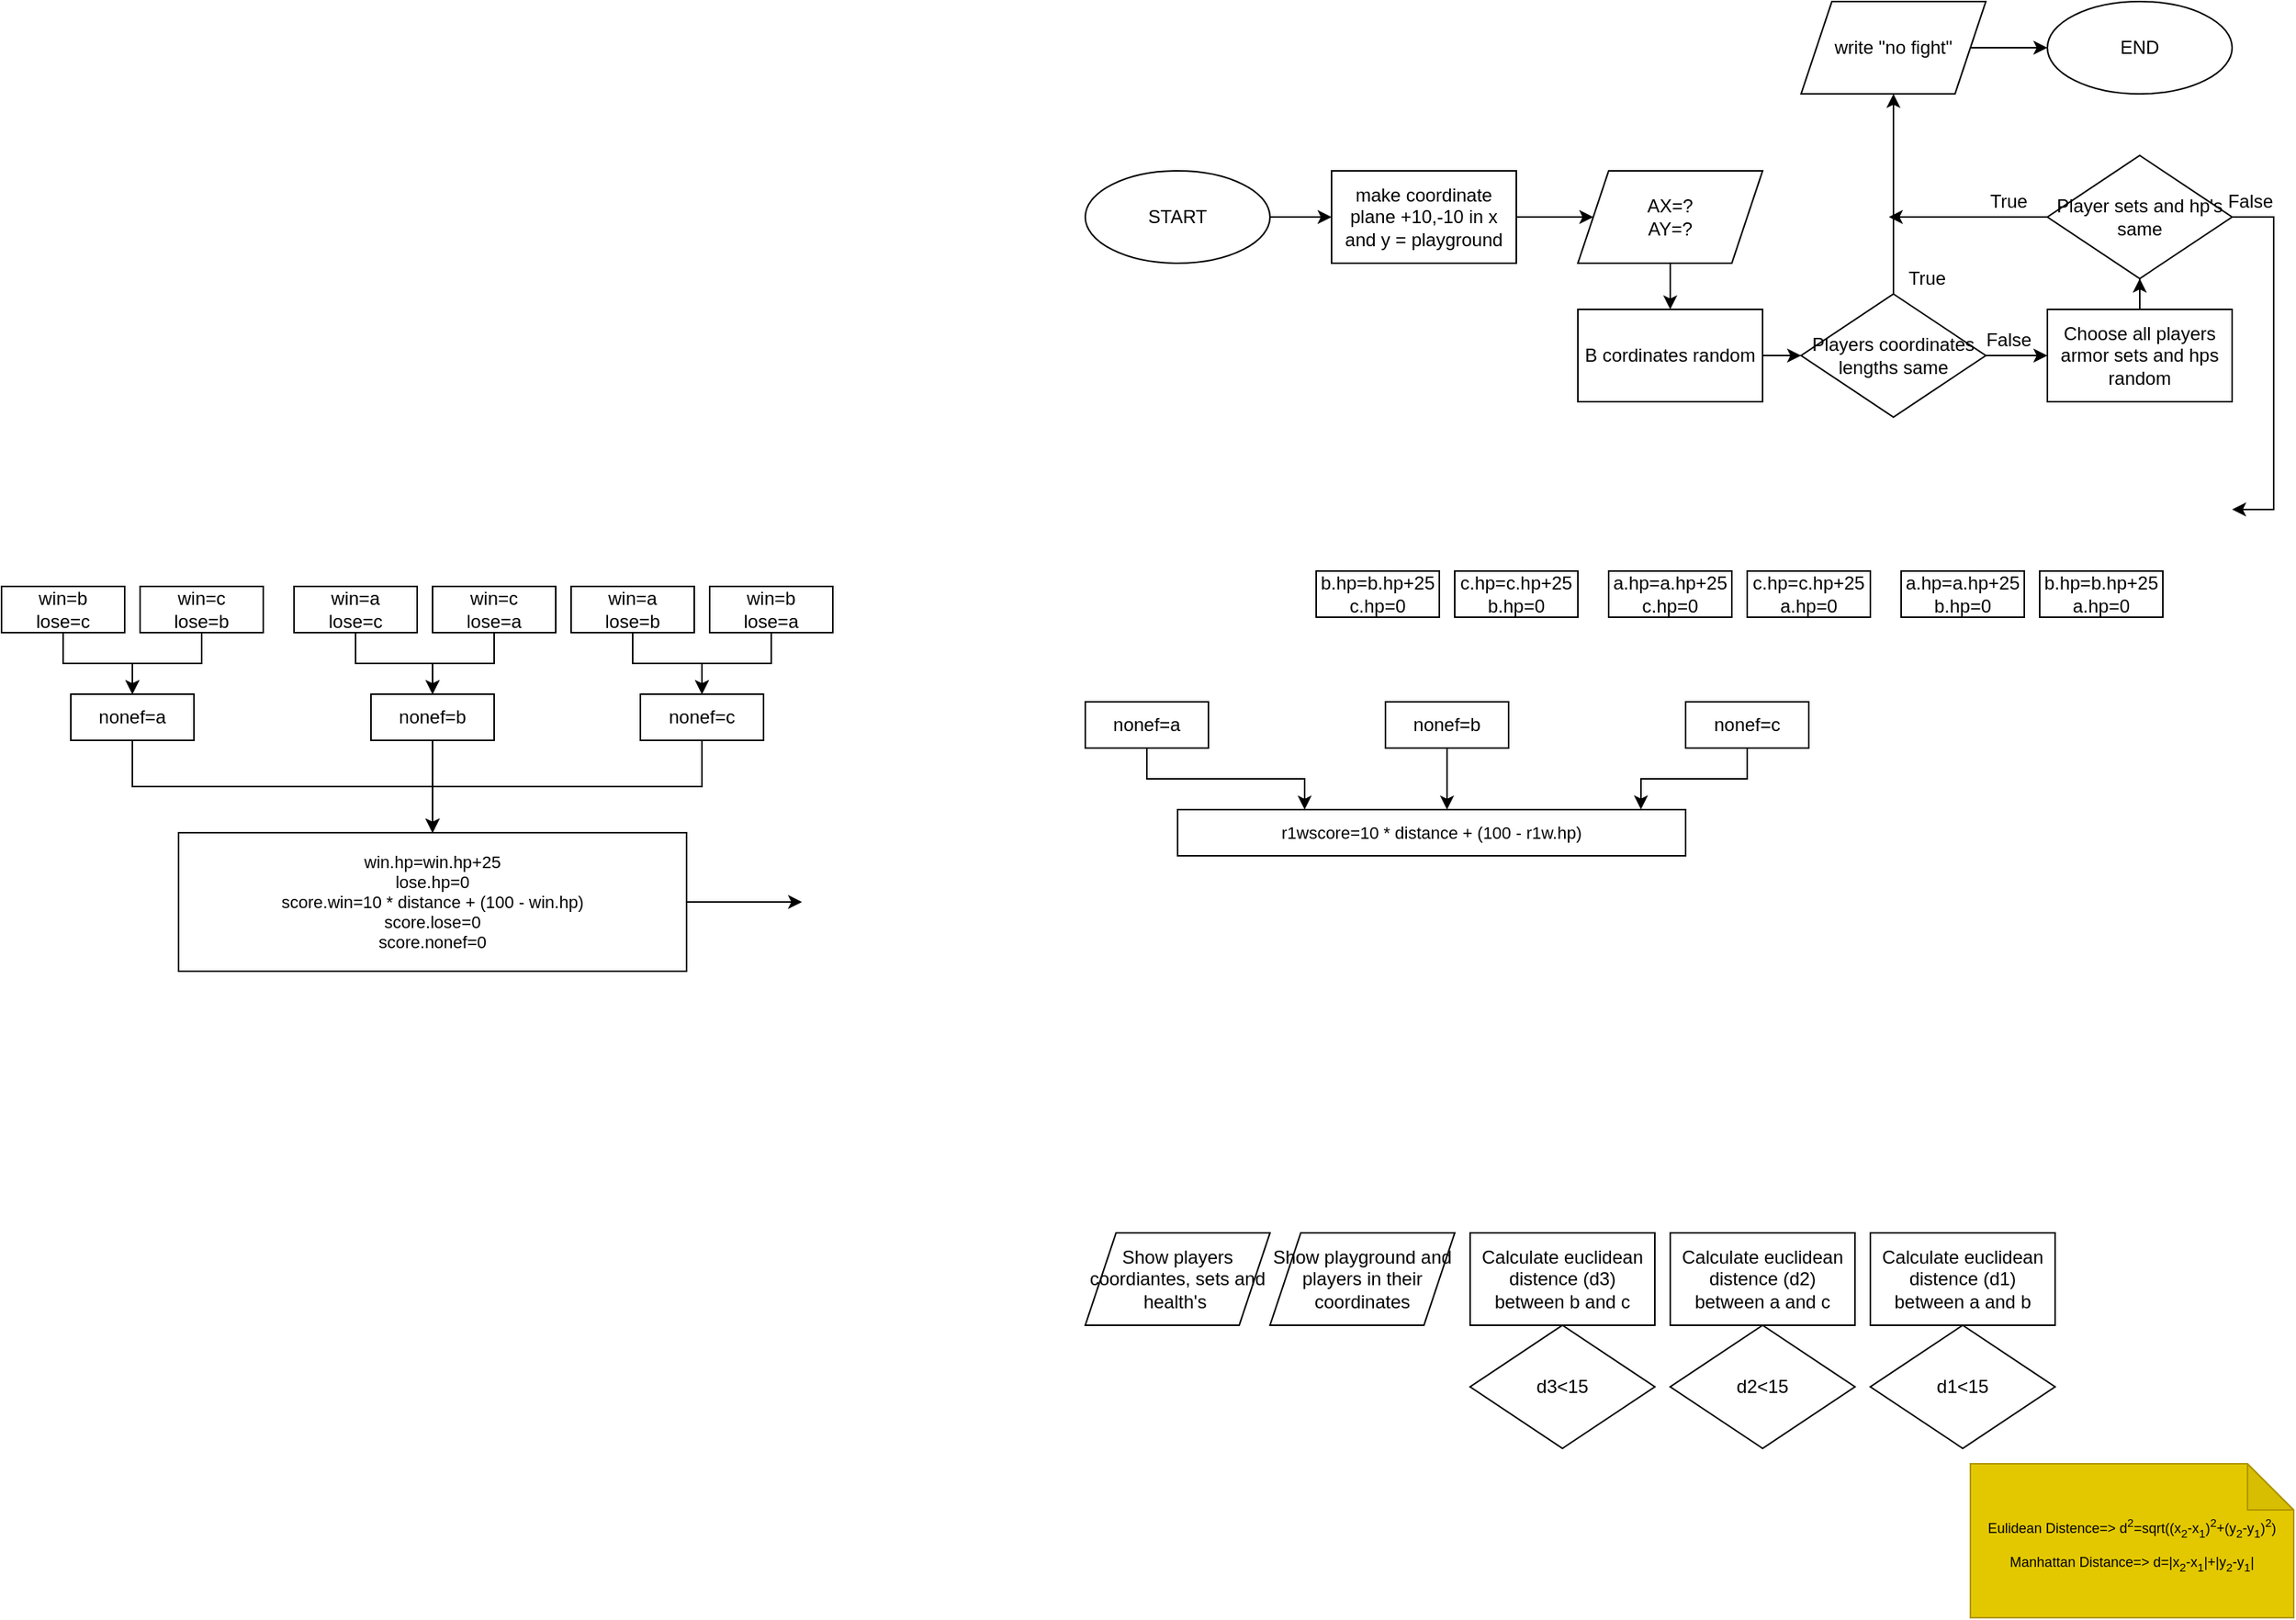 <mxfile version="20.4.1" type="github" pages="2">
  <diagram id="JsKUUjaRORLIi8CMQqDV" name="Sayfa -1">
    <mxGraphModel dx="2701" dy="796" grid="1" gridSize="10" guides="1" tooltips="1" connect="1" arrows="1" fold="1" page="1" pageScale="1" pageWidth="827" pageHeight="1169" math="0" shadow="0">
      <root>
        <mxCell id="0" />
        <mxCell id="1" parent="0" />
        <mxCell id="h2pNr093UafQ2sDPmgOn-1" style="edgeStyle=orthogonalEdgeStyle;rounded=0;orthogonalLoop=1;jettySize=auto;html=1;entryX=0;entryY=0.5;entryDx=0;entryDy=0;" parent="1" source="h2pNr093UafQ2sDPmgOn-2" target="h2pNr093UafQ2sDPmgOn-4" edge="1">
          <mxGeometry relative="1" as="geometry" />
        </mxCell>
        <mxCell id="h2pNr093UafQ2sDPmgOn-2" value="START" style="ellipse;whiteSpace=wrap;html=1;rounded=0;" parent="1" vertex="1">
          <mxGeometry x="21" y="150" width="120" height="60" as="geometry" />
        </mxCell>
        <mxCell id="h2pNr093UafQ2sDPmgOn-3" style="edgeStyle=orthogonalEdgeStyle;rounded=0;orthogonalLoop=1;jettySize=auto;html=1;entryX=0;entryY=0.5;entryDx=0;entryDy=0;" parent="1" source="h2pNr093UafQ2sDPmgOn-4" target="h2pNr093UafQ2sDPmgOn-6" edge="1">
          <mxGeometry relative="1" as="geometry" />
        </mxCell>
        <mxCell id="h2pNr093UafQ2sDPmgOn-4" value="make coordinate plane +10,-10 in x and y = playground" style="rounded=0;whiteSpace=wrap;html=1;" parent="1" vertex="1">
          <mxGeometry x="181" y="150" width="120" height="60" as="geometry" />
        </mxCell>
        <mxCell id="h2pNr093UafQ2sDPmgOn-5" style="edgeStyle=orthogonalEdgeStyle;rounded=0;orthogonalLoop=1;jettySize=auto;html=1;entryX=0.5;entryY=0;entryDx=0;entryDy=0;" parent="1" source="h2pNr093UafQ2sDPmgOn-6" target="h2pNr093UafQ2sDPmgOn-8" edge="1">
          <mxGeometry relative="1" as="geometry" />
        </mxCell>
        <mxCell id="h2pNr093UafQ2sDPmgOn-6" value="AX=?&lt;br&gt;AY=?" style="shape=parallelogram;perimeter=parallelogramPerimeter;whiteSpace=wrap;html=1;fixedSize=1;rounded=0;" parent="1" vertex="1">
          <mxGeometry x="341" y="150" width="120" height="60" as="geometry" />
        </mxCell>
        <mxCell id="h2pNr093UafQ2sDPmgOn-7" style="edgeStyle=orthogonalEdgeStyle;rounded=0;orthogonalLoop=1;jettySize=auto;html=1;entryX=0;entryY=0.5;entryDx=0;entryDy=0;" parent="1" source="h2pNr093UafQ2sDPmgOn-8" target="h2pNr093UafQ2sDPmgOn-17" edge="1">
          <mxGeometry relative="1" as="geometry" />
        </mxCell>
        <mxCell id="h2pNr093UafQ2sDPmgOn-8" value="B cordinates random&lt;br&gt;" style="rounded=0;whiteSpace=wrap;html=1;" parent="1" vertex="1">
          <mxGeometry x="341" y="240" width="120" height="60" as="geometry" />
        </mxCell>
        <mxCell id="h2pNr093UafQ2sDPmgOn-9" style="edgeStyle=orthogonalEdgeStyle;rounded=0;orthogonalLoop=1;jettySize=auto;html=1;strokeColor=default;fontSize=12;endArrow=classic;endFill=1;startSize=6;endSize=6;" parent="1" source="h2pNr093UafQ2sDPmgOn-10" target="h2pNr093UafQ2sDPmgOn-13" edge="1">
          <mxGeometry relative="1" as="geometry">
            <Array as="points" />
          </mxGeometry>
        </mxCell>
        <mxCell id="h2pNr093UafQ2sDPmgOn-10" value="Choose all players armor sets and hps random" style="rounded=0;whiteSpace=wrap;html=1;" parent="1" vertex="1">
          <mxGeometry x="646" y="240" width="120" height="60" as="geometry" />
        </mxCell>
        <mxCell id="h2pNr093UafQ2sDPmgOn-11" style="edgeStyle=orthogonalEdgeStyle;rounded=0;orthogonalLoop=1;jettySize=auto;html=1;strokeColor=default;fontSize=9;endArrow=classic;endFill=1;startSize=6;endSize=6;" parent="1" source="h2pNr093UafQ2sDPmgOn-13" edge="1">
          <mxGeometry relative="1" as="geometry">
            <mxPoint x="543" y="180" as="targetPoint" />
          </mxGeometry>
        </mxCell>
        <mxCell id="h2pNr093UafQ2sDPmgOn-12" style="edgeStyle=orthogonalEdgeStyle;rounded=0;orthogonalLoop=1;jettySize=auto;html=1;entryX=1;entryY=0.5;entryDx=0;entryDy=0;" parent="1" source="h2pNr093UafQ2sDPmgOn-13" edge="1">
          <mxGeometry relative="1" as="geometry">
            <mxPoint x="766.0" y="370" as="targetPoint" />
            <Array as="points">
              <mxPoint x="793" y="180" />
              <mxPoint x="793" y="370" />
            </Array>
          </mxGeometry>
        </mxCell>
        <mxCell id="h2pNr093UafQ2sDPmgOn-13" value="Player sets and hp&#39;s same" style="rhombus;whiteSpace=wrap;html=1;rounded=0;" parent="1" vertex="1">
          <mxGeometry x="646" y="140" width="120" height="80" as="geometry" />
        </mxCell>
        <mxCell id="h2pNr093UafQ2sDPmgOn-14" value="True" style="text;html=1;strokeColor=none;fillColor=none;align=center;verticalAlign=middle;whiteSpace=wrap;rounded=0;" parent="1" vertex="1">
          <mxGeometry x="543" y="210" width="50" height="20" as="geometry" />
        </mxCell>
        <mxCell id="h2pNr093UafQ2sDPmgOn-15" style="edgeStyle=orthogonalEdgeStyle;orthogonalLoop=1;jettySize=auto;html=1;entryX=0.5;entryY=1;entryDx=0;entryDy=0;fontSize=12;endArrow=classic;endFill=1;rounded=0;" parent="1" source="h2pNr093UafQ2sDPmgOn-17" target="h2pNr093UafQ2sDPmgOn-23" edge="1">
          <mxGeometry relative="1" as="geometry">
            <mxPoint x="546" y="210" as="targetPoint" />
          </mxGeometry>
        </mxCell>
        <mxCell id="h2pNr093UafQ2sDPmgOn-16" style="edgeStyle=orthogonalEdgeStyle;rounded=0;orthogonalLoop=1;jettySize=auto;html=1;entryX=0;entryY=0.5;entryDx=0;entryDy=0;strokeColor=default;fontSize=12;endArrow=classic;endFill=1;startSize=6;endSize=6;" parent="1" source="h2pNr093UafQ2sDPmgOn-17" target="h2pNr093UafQ2sDPmgOn-10" edge="1">
          <mxGeometry relative="1" as="geometry" />
        </mxCell>
        <mxCell id="h2pNr093UafQ2sDPmgOn-17" value="Players coordinates lengths same" style="rhombus;whiteSpace=wrap;html=1;rounded=0;" parent="1" vertex="1">
          <mxGeometry x="486" y="230" width="120" height="80" as="geometry" />
        </mxCell>
        <mxCell id="h2pNr093UafQ2sDPmgOn-18" value="END" style="ellipse;whiteSpace=wrap;html=1;rounded=0;" parent="1" vertex="1">
          <mxGeometry x="646" y="40" width="120" height="60" as="geometry" />
        </mxCell>
        <mxCell id="h2pNr093UafQ2sDPmgOn-19" value="True" style="text;html=1;strokeColor=none;fillColor=none;align=center;verticalAlign=middle;whiteSpace=wrap;rounded=0;" parent="1" vertex="1">
          <mxGeometry x="596" y="160" width="50" height="20" as="geometry" />
        </mxCell>
        <mxCell id="h2pNr093UafQ2sDPmgOn-20" value="Show playground and players in their coordinates" style="shape=parallelogram;perimeter=parallelogramPerimeter;whiteSpace=wrap;html=1;fixedSize=1;rounded=0;" parent="1" vertex="1">
          <mxGeometry x="141" y="840" width="120" height="60" as="geometry" />
        </mxCell>
        <mxCell id="h2pNr093UafQ2sDPmgOn-21" value="Show players coordiantes, sets and health&#39;s&amp;nbsp;" style="shape=parallelogram;perimeter=parallelogramPerimeter;whiteSpace=wrap;html=1;fixedSize=1;rounded=0;" parent="1" vertex="1">
          <mxGeometry x="21" y="840" width="120" height="60" as="geometry" />
        </mxCell>
        <mxCell id="h2pNr093UafQ2sDPmgOn-22" style="edgeStyle=orthogonalEdgeStyle;rounded=0;orthogonalLoop=1;jettySize=auto;html=1;fontSize=12;endArrow=classic;startSize=6;endSize=6;strokeColor=default;endFill=1;" parent="1" source="h2pNr093UafQ2sDPmgOn-23" target="h2pNr093UafQ2sDPmgOn-18" edge="1">
          <mxGeometry relative="1" as="geometry">
            <Array as="points">
              <mxPoint x="553" y="70" />
            </Array>
          </mxGeometry>
        </mxCell>
        <mxCell id="h2pNr093UafQ2sDPmgOn-23" value="write &quot;no fight&quot;" style="shape=parallelogram;perimeter=parallelogramPerimeter;whiteSpace=wrap;html=1;fixedSize=1;rounded=0;" parent="1" vertex="1">
          <mxGeometry x="486" y="40" width="120" height="60" as="geometry" />
        </mxCell>
        <mxCell id="h2pNr093UafQ2sDPmgOn-24" value="False" style="text;html=1;strokeColor=none;fillColor=none;align=center;verticalAlign=middle;whiteSpace=wrap;rounded=0;" parent="1" vertex="1">
          <mxGeometry x="596" y="250" width="50" height="20" as="geometry" />
        </mxCell>
        <mxCell id="h2pNr093UafQ2sDPmgOn-25" value="False" style="text;html=1;strokeColor=none;fillColor=none;align=center;verticalAlign=middle;whiteSpace=wrap;rounded=0;" parent="1" vertex="1">
          <mxGeometry x="753" y="160" width="50" height="20" as="geometry" />
        </mxCell>
        <mxCell id="h2pNr093UafQ2sDPmgOn-26" value="&lt;font style=&quot;font-size: 9px;&quot;&gt;Eulidean Distence=&amp;gt; d&lt;sup&gt;2&lt;/sup&gt;=sqrt((x&lt;sub&gt;2&lt;/sub&gt;-x&lt;sub&gt;1&lt;/sub&gt;)&lt;sup&gt;2&lt;/sup&gt;+(y&lt;sub&gt;2&lt;/sub&gt;-y&lt;sub&gt;1&lt;/sub&gt;)&lt;sup&gt;2&lt;/sup&gt;&lt;/font&gt;&lt;span style=&quot;font-size: 9px;&quot;&gt;)&lt;br&gt;Manhattan Distance=&amp;gt; d=|x&lt;sub&gt;2&lt;/sub&gt;-x&lt;sub&gt;1&lt;/sub&gt;|+|y&lt;sub&gt;2&lt;/sub&gt;-y&lt;sub&gt;1&lt;/sub&gt;|&lt;br&gt;&lt;/span&gt;" style="shape=note;whiteSpace=wrap;html=1;backgroundOutline=1;darkOpacity=0.05;fontSize=18;align=center;fillColor=#e3c800;strokeColor=#B09500;fontColor=#000000;" parent="1" vertex="1">
          <mxGeometry x="596" y="990" width="210" height="100" as="geometry" />
        </mxCell>
        <mxCell id="h2pNr093UafQ2sDPmgOn-27" value="Calculate euclidean distence (d1) between a and b" style="rounded=0;whiteSpace=wrap;html=1;" parent="1" vertex="1">
          <mxGeometry x="531" y="840" width="120" height="60" as="geometry" />
        </mxCell>
        <mxCell id="h2pNr093UafQ2sDPmgOn-28" value="Calculate euclidean distence (d2)&lt;br&gt;between a and c" style="rounded=0;whiteSpace=wrap;html=1;" parent="1" vertex="1">
          <mxGeometry x="401" y="840" width="120" height="60" as="geometry" />
        </mxCell>
        <mxCell id="h2pNr093UafQ2sDPmgOn-29" value="Calculate euclidean distence (d3) between b and c" style="rounded=0;whiteSpace=wrap;html=1;" parent="1" vertex="1">
          <mxGeometry x="271" y="840" width="120" height="60" as="geometry" />
        </mxCell>
        <mxCell id="h2pNr093UafQ2sDPmgOn-30" value="d1&amp;lt;15" style="rhombus;whiteSpace=wrap;html=1;rounded=0;" parent="1" vertex="1">
          <mxGeometry x="531" y="900" width="120" height="80" as="geometry" />
        </mxCell>
        <mxCell id="h2pNr093UafQ2sDPmgOn-31" value="d2&amp;lt;15" style="rhombus;whiteSpace=wrap;html=1;rounded=0;" parent="1" vertex="1">
          <mxGeometry x="401" y="900" width="120" height="80" as="geometry" />
        </mxCell>
        <mxCell id="h2pNr093UafQ2sDPmgOn-32" value="d3&amp;lt;15" style="rhombus;whiteSpace=wrap;html=1;rounded=0;" parent="1" vertex="1">
          <mxGeometry x="271" y="900" width="120" height="80" as="geometry" />
        </mxCell>
        <mxCell id="wLd8QccO1L1BAtNI6_O--1" value="r1wscore=10 * distance + (100 - r1w.hp)" style="rounded=0;whiteSpace=wrap;html=1;fontSize=11;" parent="1" vertex="1">
          <mxGeometry x="81" y="565" width="330" height="30" as="geometry" />
        </mxCell>
        <mxCell id="wLd8QccO1L1BAtNI6_O--2" value="&lt;span style=&quot;font-size: 12px;&quot;&gt;b.hp=b.hp+25&lt;br&gt;c.hp=0&lt;br&gt;&lt;/span&gt;" style="rounded=0;whiteSpace=wrap;html=1;fontSize=11;" parent="1" vertex="1">
          <mxGeometry x="171" y="410" width="80" height="30" as="geometry" />
        </mxCell>
        <mxCell id="wLd8QccO1L1BAtNI6_O--3" value="&lt;span style=&quot;font-size: 12px;&quot;&gt;c.hp=c.hp+25&lt;/span&gt;&lt;br style=&quot;font-size: 12px;&quot;&gt;&lt;span style=&quot;font-size: 12px;&quot;&gt;b.hp=0&lt;/span&gt;&lt;span style=&quot;font-size: 12px;&quot;&gt;&lt;br&gt;&lt;/span&gt;" style="rounded=0;whiteSpace=wrap;html=1;fontSize=11;" parent="1" vertex="1">
          <mxGeometry x="261" y="410" width="80" height="30" as="geometry" />
        </mxCell>
        <mxCell id="wLd8QccO1L1BAtNI6_O--4" value="&lt;span style=&quot;font-size: 12px;&quot;&gt;a.hp=a.hp+25&lt;/span&gt;&lt;br style=&quot;font-size: 12px;&quot;&gt;&lt;span style=&quot;font-size: 12px;&quot;&gt;c.hp=0&lt;/span&gt;&lt;span style=&quot;font-size: 12px;&quot;&gt;&lt;br&gt;&lt;/span&gt;" style="rounded=0;whiteSpace=wrap;html=1;fontSize=11;" parent="1" vertex="1">
          <mxGeometry x="361" y="410" width="80" height="30" as="geometry" />
        </mxCell>
        <mxCell id="wLd8QccO1L1BAtNI6_O--5" value="&lt;span style=&quot;font-size: 12px;&quot;&gt;c.hp=c.hp+25&lt;/span&gt;&lt;br style=&quot;font-size: 12px;&quot;&gt;&lt;span style=&quot;font-size: 12px;&quot;&gt;a.hp=0&lt;/span&gt;&lt;span style=&quot;font-size: 12px;&quot;&gt;&lt;br&gt;&lt;/span&gt;" style="rounded=0;whiteSpace=wrap;html=1;fontSize=11;" parent="1" vertex="1">
          <mxGeometry x="451" y="410" width="80" height="30" as="geometry" />
        </mxCell>
        <mxCell id="wLd8QccO1L1BAtNI6_O--6" value="&lt;span style=&quot;font-size: 12px;&quot;&gt;b.hp=b.hp+25&lt;/span&gt;&lt;br style=&quot;font-size: 12px;&quot;&gt;&lt;span style=&quot;font-size: 12px;&quot;&gt;a.hp=0&lt;/span&gt;&lt;span style=&quot;font-size: 12px;&quot;&gt;&lt;br&gt;&lt;/span&gt;" style="rounded=0;whiteSpace=wrap;html=1;fontSize=11;" parent="1" vertex="1">
          <mxGeometry x="641" y="410" width="80" height="30" as="geometry" />
        </mxCell>
        <mxCell id="wLd8QccO1L1BAtNI6_O--7" value="&lt;span style=&quot;font-size: 12px;&quot;&gt;a.hp=a.hp+25&lt;/span&gt;&lt;br style=&quot;font-size: 12px;&quot;&gt;&lt;span style=&quot;font-size: 12px;&quot;&gt;b.hp=0&lt;/span&gt;&lt;span style=&quot;font-size: 12px;&quot;&gt;&lt;br&gt;&lt;/span&gt;" style="rounded=0;whiteSpace=wrap;html=1;fontSize=11;" parent="1" vertex="1">
          <mxGeometry x="551" y="410" width="80" height="30" as="geometry" />
        </mxCell>
        <mxCell id="wLd8QccO1L1BAtNI6_O--8" style="edgeStyle=orthogonalEdgeStyle;rounded=0;orthogonalLoop=1;jettySize=auto;html=1;fontSize=11;" parent="1" source="wLd8QccO1L1BAtNI6_O--9" edge="1">
          <mxGeometry relative="1" as="geometry">
            <mxPoint x="256" y="565" as="targetPoint" />
          </mxGeometry>
        </mxCell>
        <mxCell id="wLd8QccO1L1BAtNI6_O--9" value="&lt;span style=&quot;font-size: 12px;&quot;&gt;nonef=b&lt;/span&gt;" style="rounded=0;whiteSpace=wrap;html=1;fontSize=11;" parent="1" vertex="1">
          <mxGeometry x="216" y="495" width="80" height="30" as="geometry" />
        </mxCell>
        <mxCell id="wLd8QccO1L1BAtNI6_O--10" style="edgeStyle=orthogonalEdgeStyle;rounded=0;orthogonalLoop=1;jettySize=auto;html=1;entryX=0.912;entryY=-0.005;entryDx=0;entryDy=0;entryPerimeter=0;fontSize=11;" parent="1" source="wLd8QccO1L1BAtNI6_O--11" target="wLd8QccO1L1BAtNI6_O--1" edge="1">
          <mxGeometry relative="1" as="geometry" />
        </mxCell>
        <mxCell id="wLd8QccO1L1BAtNI6_O--11" value="&lt;span style=&quot;font-size: 12px;&quot;&gt;nonef=c&lt;/span&gt;" style="rounded=0;whiteSpace=wrap;html=1;fontSize=11;" parent="1" vertex="1">
          <mxGeometry x="411" y="495" width="80" height="30" as="geometry" />
        </mxCell>
        <mxCell id="wLd8QccO1L1BAtNI6_O--12" style="edgeStyle=orthogonalEdgeStyle;rounded=0;orthogonalLoop=1;jettySize=auto;html=1;entryX=0.25;entryY=0;entryDx=0;entryDy=0;fontSize=11;" parent="1" source="wLd8QccO1L1BAtNI6_O--13" target="wLd8QccO1L1BAtNI6_O--1" edge="1">
          <mxGeometry relative="1" as="geometry" />
        </mxCell>
        <mxCell id="wLd8QccO1L1BAtNI6_O--13" value="&lt;span style=&quot;font-size: 12px;&quot;&gt;nonef=a&lt;/span&gt;" style="rounded=0;whiteSpace=wrap;html=1;fontSize=11;" parent="1" vertex="1">
          <mxGeometry x="21" y="495" width="80" height="30" as="geometry" />
        </mxCell>
        <mxCell id="cXhlmUVOS_ijEsDbsqOh-1" style="edgeStyle=orthogonalEdgeStyle;rounded=0;orthogonalLoop=1;jettySize=auto;html=1;entryX=0.5;entryY=0;entryDx=0;entryDy=0;" parent="1" source="cXhlmUVOS_ijEsDbsqOh-2" target="cXhlmUVOS_ijEsDbsqOh-17" edge="1">
          <mxGeometry relative="1" as="geometry" />
        </mxCell>
        <mxCell id="cXhlmUVOS_ijEsDbsqOh-2" value="&lt;span style=&quot;font-size: 12px;&quot;&gt;win=b&lt;br&gt;lose=c&lt;br&gt;&lt;/span&gt;" style="rounded=0;whiteSpace=wrap;html=1;fontSize=11;" parent="1" vertex="1">
          <mxGeometry x="-683" y="420" width="80" height="30" as="geometry" />
        </mxCell>
        <mxCell id="cXhlmUVOS_ijEsDbsqOh-3" style="edgeStyle=orthogonalEdgeStyle;rounded=0;orthogonalLoop=1;jettySize=auto;html=1;entryX=0.5;entryY=0;entryDx=0;entryDy=0;" parent="1" source="cXhlmUVOS_ijEsDbsqOh-20" target="cXhlmUVOS_ijEsDbsqOh-17" edge="1">
          <mxGeometry relative="1" as="geometry" />
        </mxCell>
        <mxCell id="cXhlmUVOS_ijEsDbsqOh-4" style="edgeStyle=orthogonalEdgeStyle;rounded=0;orthogonalLoop=1;jettySize=auto;html=1;entryX=0.5;entryY=0;entryDx=0;entryDy=0;" parent="1" source="cXhlmUVOS_ijEsDbsqOh-5" target="cXhlmUVOS_ijEsDbsqOh-13" edge="1">
          <mxGeometry relative="1" as="geometry" />
        </mxCell>
        <mxCell id="cXhlmUVOS_ijEsDbsqOh-5" value="&lt;span style=&quot;font-size: 12px;&quot;&gt;win=a&lt;br&gt;lose=c&lt;br&gt;&lt;/span&gt;" style="rounded=0;whiteSpace=wrap;html=1;fontSize=11;" parent="1" vertex="1">
          <mxGeometry x="-493" y="420" width="80" height="30" as="geometry" />
        </mxCell>
        <mxCell id="cXhlmUVOS_ijEsDbsqOh-6" style="edgeStyle=orthogonalEdgeStyle;rounded=0;orthogonalLoop=1;jettySize=auto;html=1;entryX=0.5;entryY=0;entryDx=0;entryDy=0;" parent="1" source="cXhlmUVOS_ijEsDbsqOh-7" target="cXhlmUVOS_ijEsDbsqOh-13" edge="1">
          <mxGeometry relative="1" as="geometry" />
        </mxCell>
        <mxCell id="cXhlmUVOS_ijEsDbsqOh-7" value="&lt;span style=&quot;font-size: 12px;&quot;&gt;win=c&lt;br&gt;lose=a&lt;br&gt;&lt;/span&gt;" style="rounded=0;whiteSpace=wrap;html=1;fontSize=11;" parent="1" vertex="1">
          <mxGeometry x="-403" y="420" width="80" height="30" as="geometry" />
        </mxCell>
        <mxCell id="cXhlmUVOS_ijEsDbsqOh-8" style="edgeStyle=orthogonalEdgeStyle;rounded=0;orthogonalLoop=1;jettySize=auto;html=1;entryX=0.5;entryY=0;entryDx=0;entryDy=0;" parent="1" source="cXhlmUVOS_ijEsDbsqOh-9" target="cXhlmUVOS_ijEsDbsqOh-15" edge="1">
          <mxGeometry relative="1" as="geometry" />
        </mxCell>
        <mxCell id="cXhlmUVOS_ijEsDbsqOh-9" value="&lt;span style=&quot;font-size: 12px;&quot;&gt;win=a&lt;br&gt;lose=b&lt;br&gt;&lt;/span&gt;" style="rounded=0;whiteSpace=wrap;html=1;fontSize=11;" parent="1" vertex="1">
          <mxGeometry x="-313" y="420" width="80" height="30" as="geometry" />
        </mxCell>
        <mxCell id="cXhlmUVOS_ijEsDbsqOh-10" style="edgeStyle=orthogonalEdgeStyle;rounded=0;orthogonalLoop=1;jettySize=auto;html=1;entryX=0.5;entryY=0;entryDx=0;entryDy=0;" parent="1" source="cXhlmUVOS_ijEsDbsqOh-11" target="cXhlmUVOS_ijEsDbsqOh-15" edge="1">
          <mxGeometry relative="1" as="geometry" />
        </mxCell>
        <mxCell id="cXhlmUVOS_ijEsDbsqOh-11" value="&lt;span style=&quot;font-size: 12px;&quot;&gt;win=b&lt;br&gt;lose=a&lt;br&gt;&lt;/span&gt;" style="rounded=0;whiteSpace=wrap;html=1;fontSize=11;" parent="1" vertex="1">
          <mxGeometry x="-223" y="420" width="80" height="30" as="geometry" />
        </mxCell>
        <mxCell id="cXhlmUVOS_ijEsDbsqOh-12" style="edgeStyle=orthogonalEdgeStyle;rounded=0;orthogonalLoop=1;jettySize=auto;html=1;entryX=0.5;entryY=0;entryDx=0;entryDy=0;" parent="1" source="cXhlmUVOS_ijEsDbsqOh-13" target="cXhlmUVOS_ijEsDbsqOh-19" edge="1">
          <mxGeometry relative="1" as="geometry">
            <mxPoint x="-413" y="570" as="targetPoint" />
          </mxGeometry>
        </mxCell>
        <mxCell id="cXhlmUVOS_ijEsDbsqOh-13" value="&lt;span style=&quot;font-size: 12px;&quot;&gt;nonef=b&lt;/span&gt;" style="rounded=0;whiteSpace=wrap;html=1;fontSize=11;" parent="1" vertex="1">
          <mxGeometry x="-443" y="490" width="80" height="30" as="geometry" />
        </mxCell>
        <mxCell id="cXhlmUVOS_ijEsDbsqOh-14" style="edgeStyle=orthogonalEdgeStyle;rounded=0;orthogonalLoop=1;jettySize=auto;html=1;entryX=0.5;entryY=0;entryDx=0;entryDy=0;" parent="1" source="cXhlmUVOS_ijEsDbsqOh-15" target="cXhlmUVOS_ijEsDbsqOh-19" edge="1">
          <mxGeometry relative="1" as="geometry" />
        </mxCell>
        <mxCell id="cXhlmUVOS_ijEsDbsqOh-15" value="&lt;span style=&quot;font-size: 12px;&quot;&gt;nonef=c&lt;/span&gt;" style="rounded=0;whiteSpace=wrap;html=1;fontSize=11;" parent="1" vertex="1">
          <mxGeometry x="-268" y="490" width="80" height="30" as="geometry" />
        </mxCell>
        <mxCell id="cXhlmUVOS_ijEsDbsqOh-16" style="edgeStyle=orthogonalEdgeStyle;rounded=0;orthogonalLoop=1;jettySize=auto;html=1;entryX=0.5;entryY=0;entryDx=0;entryDy=0;" parent="1" source="cXhlmUVOS_ijEsDbsqOh-17" target="cXhlmUVOS_ijEsDbsqOh-19" edge="1">
          <mxGeometry relative="1" as="geometry" />
        </mxCell>
        <mxCell id="cXhlmUVOS_ijEsDbsqOh-17" value="&lt;span style=&quot;font-size: 12px;&quot;&gt;nonef=a&lt;/span&gt;" style="rounded=0;whiteSpace=wrap;html=1;fontSize=11;" parent="1" vertex="1">
          <mxGeometry x="-638" y="490" width="80" height="30" as="geometry" />
        </mxCell>
        <mxCell id="cXhlmUVOS_ijEsDbsqOh-18" style="edgeStyle=orthogonalEdgeStyle;rounded=0;orthogonalLoop=1;jettySize=auto;html=1;entryX=0;entryY=0.5;entryDx=0;entryDy=0;" parent="1" source="cXhlmUVOS_ijEsDbsqOh-19" edge="1">
          <mxGeometry relative="1" as="geometry">
            <mxPoint x="-163" y="625" as="targetPoint" />
          </mxGeometry>
        </mxCell>
        <mxCell id="cXhlmUVOS_ijEsDbsqOh-19" value="win.hp=win.hp+25&lt;br&gt;lose.hp=0&lt;br&gt;score.win=10 * distance + (100 - win.hp)&lt;br&gt;score.lose=0&lt;br&gt;score.nonef=0" style="rounded=0;whiteSpace=wrap;html=1;fontSize=11;" parent="1" vertex="1">
          <mxGeometry x="-568" y="580" width="330" height="90" as="geometry" />
        </mxCell>
        <mxCell id="cXhlmUVOS_ijEsDbsqOh-20" value="&lt;span style=&quot;font-size: 12px;&quot;&gt;win=c&lt;br&gt;lose=b&lt;br&gt;&lt;/span&gt;" style="rounded=0;whiteSpace=wrap;html=1;fontSize=11;" parent="1" vertex="1">
          <mxGeometry x="-593" y="420" width="80" height="30" as="geometry" />
        </mxCell>
      </root>
    </mxGraphModel>
  </diagram>
  <diagram id="YesTakKnrBgk1pZupvK0" name="Su&#39;s Ideas">
    <mxGraphModel dx="1742" dy="379" grid="1" gridSize="10" guides="1" tooltips="1" connect="1" arrows="1" fold="1" page="1" pageScale="1" pageWidth="850" pageHeight="1100" math="0" shadow="0">
      <root>
        <mxCell id="0" />
        <mxCell id="1" parent="0" />
        <mxCell id="oMRNtBn6exzGPnFA3B7T-1" style="edgeStyle=orthogonalEdgeStyle;rounded=0;orthogonalLoop=1;jettySize=auto;html=1;entryX=0;entryY=0.5;entryDx=0;entryDy=0;" parent="1" source="oMRNtBn6exzGPnFA3B7T-2" target="oMRNtBn6exzGPnFA3B7T-4" edge="1">
          <mxGeometry relative="1" as="geometry" />
        </mxCell>
        <mxCell id="oMRNtBn6exzGPnFA3B7T-2" value="START" style="ellipse;whiteSpace=wrap;html=1;rounded=0;" parent="1" vertex="1">
          <mxGeometry x="-820" y="30" width="120" height="60" as="geometry" />
        </mxCell>
        <mxCell id="5IT5MVQe1Y8gOZLPh0CF-15" style="edgeStyle=orthogonalEdgeStyle;rounded=0;orthogonalLoop=1;jettySize=auto;html=1;entryX=0;entryY=0.5;entryDx=0;entryDy=0;" parent="1" source="oMRNtBn6exzGPnFA3B7T-4" target="5IT5MVQe1Y8gOZLPh0CF-14" edge="1">
          <mxGeometry relative="1" as="geometry" />
        </mxCell>
        <mxCell id="oMRNtBn6exzGPnFA3B7T-4" value="make coordinate plane +10,-10 in x and y = playground" style="rounded=0;whiteSpace=wrap;html=1;" parent="1" vertex="1">
          <mxGeometry x="-660" y="30" width="120" height="60" as="geometry" />
        </mxCell>
        <mxCell id="iGgLXsOlmqwW6U1lkyof-3" style="edgeStyle=orthogonalEdgeStyle;rounded=0;orthogonalLoop=1;jettySize=auto;html=1;fontSize=11;" parent="1" source="oMRNtBn6exzGPnFA3B7T-6" target="oMRNtBn6exzGPnFA3B7T-7" edge="1">
          <mxGeometry relative="1" as="geometry" />
        </mxCell>
        <mxCell id="oMRNtBn6exzGPnFA3B7T-6" value="read AX,AY" style="shape=parallelogram;perimeter=parallelogramPerimeter;whiteSpace=wrap;html=1;fixedSize=1;rounded=0;" parent="1" vertex="1">
          <mxGeometry x="-500" y="30" width="120" height="60" as="geometry" />
        </mxCell>
        <mxCell id="iGgLXsOlmqwW6U1lkyof-5" style="edgeStyle=orthogonalEdgeStyle;rounded=0;orthogonalLoop=1;jettySize=auto;html=1;entryX=0;entryY=0.5;entryDx=0;entryDy=0;fontSize=11;" parent="1" source="oMRNtBn6exzGPnFA3B7T-7" target="Jue_0tmg8yUUK90UTUI--1" edge="1">
          <mxGeometry relative="1" as="geometry" />
        </mxCell>
        <mxCell id="oMRNtBn6exzGPnFA3B7T-7" value="BX=random(x)&lt;br&gt;BY=random(y)" style="rounded=0;whiteSpace=wrap;html=1;" parent="1" vertex="1">
          <mxGeometry x="-350" y="30" width="120" height="60" as="geometry" />
        </mxCell>
        <mxCell id="iGgLXsOlmqwW6U1lkyof-4" style="edgeStyle=orthogonalEdgeStyle;rounded=0;orthogonalLoop=1;jettySize=auto;html=1;entryX=0.5;entryY=1;entryDx=0;entryDy=0;fontSize=11;" parent="1" source="Jue_0tmg8yUUK90UTUI--1" target="oMRNtBn6exzGPnFA3B7T-7" edge="1">
          <mxGeometry relative="1" as="geometry">
            <Array as="points">
              <mxPoint x="-130" y="120" />
              <mxPoint x="-290" y="120" />
            </Array>
          </mxGeometry>
        </mxCell>
        <mxCell id="iGgLXsOlmqwW6U1lkyof-6" style="edgeStyle=orthogonalEdgeStyle;rounded=0;orthogonalLoop=1;jettySize=auto;html=1;entryX=0;entryY=0.5;entryDx=0;entryDy=0;fontSize=11;" parent="1" source="Jue_0tmg8yUUK90UTUI--1" target="Jue_0tmg8yUUK90UTUI--4" edge="1">
          <mxGeometry relative="1" as="geometry" />
        </mxCell>
        <mxCell id="Jue_0tmg8yUUK90UTUI--1" value="AX=BX&lt;br&gt;AY=BY" style="rhombus;whiteSpace=wrap;html=1;rounded=0;" parent="1" vertex="1">
          <mxGeometry x="-190" y="20" width="120" height="80" as="geometry" />
        </mxCell>
        <mxCell id="iGgLXsOlmqwW6U1lkyof-8" style="edgeStyle=orthogonalEdgeStyle;rounded=0;orthogonalLoop=1;jettySize=auto;html=1;entryX=0;entryY=0.5;entryDx=0;entryDy=0;fontSize=11;" parent="1" source="Jue_0tmg8yUUK90UTUI--4" target="iGgLXsOlmqwW6U1lkyof-7" edge="1">
          <mxGeometry relative="1" as="geometry" />
        </mxCell>
        <mxCell id="Jue_0tmg8yUUK90UTUI--4" value="CX=random(x)&lt;br&gt;CY=random(y)" style="whiteSpace=wrap;html=1;rounded=0;" parent="1" vertex="1">
          <mxGeometry x="-30" y="30" width="120" height="60" as="geometry" />
        </mxCell>
        <mxCell id="iGgLXsOlmqwW6U1lkyof-14" style="edgeStyle=orthogonalEdgeStyle;rounded=0;orthogonalLoop=1;jettySize=auto;html=1;entryX=0;entryY=0.5;entryDx=0;entryDy=0;fontSize=11;" parent="1" source="eqgz3TOJ_A7Wxrkmp0DL-5" target="iGgLXsOlmqwW6U1lkyof-11" edge="1">
          <mxGeometry relative="1" as="geometry" />
        </mxCell>
        <mxCell id="eqgz3TOJ_A7Wxrkmp0DL-5" value="A.set=random(set1,set2,set3)&lt;br&gt;A.hp=random(60,80,100)" style="whiteSpace=wrap;html=1;rounded=0;" parent="1" vertex="1">
          <mxGeometry x="290" y="30" width="170" height="60" as="geometry" />
        </mxCell>
        <mxCell id="l4y6gcw_9yugCbTOrSo5-1" value="&lt;font style=&quot;font-size: 9px;&quot;&gt;Eulidean Distence=&amp;gt; d&lt;sup&gt;2&lt;/sup&gt;=sqrt((x&lt;sub&gt;2&lt;/sub&gt;-x&lt;sub&gt;1&lt;/sub&gt;)&lt;sup&gt;2&lt;/sup&gt;+(y&lt;sub&gt;2&lt;/sub&gt;-y&lt;sub&gt;1&lt;/sub&gt;)&lt;sup&gt;2&lt;/sup&gt;&lt;/font&gt;&lt;span style=&quot;font-size: 9px;&quot;&gt;)&lt;br&gt;Manhattan Distance=&amp;gt; d=|x&lt;sub&gt;2&lt;/sub&gt;-x&lt;sub&gt;1&lt;/sub&gt;|+|y&lt;sub&gt;2&lt;/sub&gt;-y&lt;sub&gt;1&lt;/sub&gt;|&lt;br&gt;&lt;/span&gt;" style="shape=note;whiteSpace=wrap;html=1;backgroundOutline=1;darkOpacity=0.05;fontSize=18;align=center;fillColor=#e3c800;strokeColor=#B09500;fontColor=#000000;" parent="1" vertex="1">
          <mxGeometry x="-730" y="910" width="210" height="100" as="geometry" />
        </mxCell>
        <mxCell id="BsDDd1AEfCpvYmEkovNW-1" style="edgeStyle=orthogonalEdgeStyle;rounded=0;orthogonalLoop=1;jettySize=auto;html=1;fontSize=11;startArrow=none;" parent="1" source="tGSc7tDQMng1LfOb9zXM-21" target="TsBHAOjASP2s_TPbOagK-1" edge="1">
          <mxGeometry relative="1" as="geometry" />
        </mxCell>
        <mxCell id="tGSc7tDQMng1LfOb9zXM-23" style="edgeStyle=orthogonalEdgeStyle;rounded=0;orthogonalLoop=1;jettySize=auto;html=1;entryX=1;entryY=0.5;entryDx=0;entryDy=0;" parent="1" source="yTI_0CFGn1VNIQvzY0OB-1" target="tGSc7tDQMng1LfOb9zXM-21" edge="1">
          <mxGeometry relative="1" as="geometry" />
        </mxCell>
        <mxCell id="yTI_0CFGn1VNIQvzY0OB-1" value="&lt;font style=&quot;font-size: 11px;&quot;&gt;Show playground and players in their coordinates&lt;/font&gt;" style="shape=parallelogram;perimeter=parallelogramPerimeter;whiteSpace=wrap;html=1;fixedSize=1;rounded=0;" parent="1" vertex="1">
          <mxGeometry x="680" y="330" width="133" height="60" as="geometry" />
        </mxCell>
        <mxCell id="iGgLXsOlmqwW6U1lkyof-18" style="edgeStyle=orthogonalEdgeStyle;rounded=0;orthogonalLoop=1;jettySize=auto;html=1;entryX=0.5;entryY=0;entryDx=0;entryDy=0;fontSize=11;" parent="1" source="yTI_0CFGn1VNIQvzY0OB-3" target="yTI_0CFGn1VNIQvzY0OB-1" edge="1">
          <mxGeometry relative="1" as="geometry" />
        </mxCell>
        <mxCell id="yTI_0CFGn1VNIQvzY0OB-3" value="Show players status" style="shape=parallelogram;perimeter=parallelogramPerimeter;whiteSpace=wrap;html=1;fixedSize=1;rounded=0;" parent="1" vertex="1">
          <mxGeometry x="678" y="220" width="137" height="60" as="geometry" />
        </mxCell>
        <mxCell id="BsDDd1AEfCpvYmEkovNW-2" style="edgeStyle=orthogonalEdgeStyle;rounded=0;orthogonalLoop=1;jettySize=auto;html=1;entryX=0.5;entryY=1;entryDx=0;entryDy=0;fontSize=11;" parent="1" source="TsBHAOjASP2s_TPbOagK-1" target="pZyfUkRHegJrxxnZ6hIo-5" edge="1">
          <mxGeometry relative="1" as="geometry">
            <Array as="points">
              <mxPoint x="460" y="320" />
              <mxPoint x="560" y="320" />
            </Array>
          </mxGeometry>
        </mxCell>
        <mxCell id="TsBHAOjASP2s_TPbOagK-1" value="d1=a and b distance&lt;br&gt;d2=a and c distance&lt;br&gt;d3=b and c distance" style="rounded=0;whiteSpace=wrap;html=1;" parent="1" vertex="1">
          <mxGeometry x="400" y="330" width="120" height="60" as="geometry" />
        </mxCell>
        <mxCell id="BsDDd1AEfCpvYmEkovNW-9" style="edgeStyle=orthogonalEdgeStyle;rounded=0;orthogonalLoop=1;jettySize=auto;html=1;fontSize=11;" parent="1" source="ScYUjJiDUvriJ9UFhB6N-8" target="ScYUjJiDUvriJ9UFhB6N-13" edge="1">
          <mxGeometry relative="1" as="geometry" />
        </mxCell>
        <mxCell id="ScYUjJiDUvriJ9UFhB6N-8" value="write &quot;NO ATTACK&quot;" style="shape=parallelogram;perimeter=parallelogramPerimeter;whiteSpace=wrap;html=1;fixedSize=1;rounded=0;" parent="1" vertex="1">
          <mxGeometry x="-660" y="630" width="120" height="60" as="geometry" />
        </mxCell>
        <mxCell id="ScYUjJiDUvriJ9UFhB6N-13" value="END" style="ellipse;whiteSpace=wrap;html=1;rounded=0;" parent="1" vertex="1">
          <mxGeometry x="-507.25" y="630" width="120" height="60" as="geometry" />
        </mxCell>
        <mxCell id="BsDDd1AEfCpvYmEkovNW-3" style="edgeStyle=orthogonalEdgeStyle;rounded=0;orthogonalLoop=1;jettySize=auto;html=1;entryX=1;entryY=0.5;entryDx=0;entryDy=0;fontSize=11;" parent="1" source="pZyfUkRHegJrxxnZ6hIo-5" target="pZyfUkRHegJrxxnZ6hIo-8" edge="1">
          <mxGeometry relative="1" as="geometry" />
        </mxCell>
        <mxCell id="pZyfUkRHegJrxxnZ6hIo-5" value="min=min(d1,d2,d3)" style="rounded=0;whiteSpace=wrap;html=1;" parent="1" vertex="1">
          <mxGeometry x="500" y="240" width="120" height="60" as="geometry" />
        </mxCell>
        <mxCell id="BsDDd1AEfCpvYmEkovNW-5" style="edgeStyle=orthogonalEdgeStyle;rounded=0;orthogonalLoop=1;jettySize=auto;html=1;entryX=1;entryY=0.5;entryDx=0;entryDy=0;fontSize=11;exitX=0;exitY=0.5;exitDx=0;exitDy=0;" parent="1" source="pZyfUkRHegJrxxnZ6hIo-8" target="pZyfUkRHegJrxxnZ6hIo-13" edge="1">
          <mxGeometry relative="1" as="geometry">
            <mxPoint x="366" y="260" as="sourcePoint" />
          </mxGeometry>
        </mxCell>
        <mxCell id="O_47gEwp0kRjEJd_um4j-20" style="edgeStyle=orthogonalEdgeStyle;rounded=0;orthogonalLoop=1;jettySize=auto;html=1;entryX=0.71;entryY=-0.039;entryDx=0;entryDy=0;entryPerimeter=0;" edge="1" parent="1" source="pZyfUkRHegJrxxnZ6hIo-8" target="ScYUjJiDUvriJ9UFhB6N-8">
          <mxGeometry relative="1" as="geometry">
            <Array as="points">
              <mxPoint x="405" y="190" />
              <mxPoint x="-570" y="190" />
              <mxPoint x="-570" y="628" />
            </Array>
          </mxGeometry>
        </mxCell>
        <mxCell id="pZyfUkRHegJrxxnZ6hIo-8" value="min&amp;lt;=15" style="rhombus;whiteSpace=wrap;html=1;" parent="1" vertex="1">
          <mxGeometry x="360" y="230" width="89" height="80" as="geometry" />
        </mxCell>
        <mxCell id="BsDDd1AEfCpvYmEkovNW-6" style="edgeStyle=orthogonalEdgeStyle;rounded=0;orthogonalLoop=1;jettySize=auto;html=1;entryX=1;entryY=0.5;entryDx=0;entryDy=0;fontSize=11;" parent="1" source="pZyfUkRHegJrxxnZ6hIo-13" target="pZyfUkRHegJrxxnZ6hIo-21" edge="1">
          <mxGeometry relative="1" as="geometry" />
        </mxCell>
        <mxCell id="BsDDd1AEfCpvYmEkovNW-14" style="edgeStyle=orthogonalEdgeStyle;rounded=0;orthogonalLoop=1;jettySize=auto;html=1;entryX=0.5;entryY=0;entryDx=0;entryDy=0;fontSize=11;" parent="1" target="BsDDd1AEfCpvYmEkovNW-13" edge="1">
          <mxGeometry relative="1" as="geometry">
            <mxPoint x="255" y="310" as="sourcePoint" />
          </mxGeometry>
        </mxCell>
        <mxCell id="pZyfUkRHegJrxxnZ6hIo-13" value="min=d1" style="rhombus;whiteSpace=wrap;html=1;" parent="1" vertex="1">
          <mxGeometry x="215" y="230" width="80" height="80" as="geometry" />
        </mxCell>
        <mxCell id="BsDDd1AEfCpvYmEkovNW-7" style="edgeStyle=orthogonalEdgeStyle;rounded=0;orthogonalLoop=1;jettySize=auto;html=1;entryX=1;entryY=0.5;entryDx=0;entryDy=0;fontSize=11;" parent="1" source="pZyfUkRHegJrxxnZ6hIo-21" target="pZyfUkRHegJrxxnZ6hIo-22" edge="1">
          <mxGeometry relative="1" as="geometry" />
        </mxCell>
        <mxCell id="BsDDd1AEfCpvYmEkovNW-16" style="edgeStyle=orthogonalEdgeStyle;rounded=0;orthogonalLoop=1;jettySize=auto;html=1;entryX=0.5;entryY=0;entryDx=0;entryDy=0;fontSize=11;" parent="1" target="BsDDd1AEfCpvYmEkovNW-15" edge="1">
          <mxGeometry relative="1" as="geometry">
            <mxPoint x="70" y="310" as="sourcePoint" />
          </mxGeometry>
        </mxCell>
        <mxCell id="pZyfUkRHegJrxxnZ6hIo-21" value="min=d2" style="rhombus;whiteSpace=wrap;html=1;" parent="1" vertex="1">
          <mxGeometry x="30" y="230" width="80" height="80" as="geometry" />
        </mxCell>
        <mxCell id="BsDDd1AEfCpvYmEkovNW-11" style="edgeStyle=orthogonalEdgeStyle;rounded=0;orthogonalLoop=1;jettySize=auto;html=1;fontSize=11;exitX=0.5;exitY=0;exitDx=0;exitDy=0;" parent="1" source="pZyfUkRHegJrxxnZ6hIo-22" target="ScYUjJiDUvriJ9UFhB6N-8" edge="1">
          <mxGeometry relative="1" as="geometry">
            <Array as="points">
              <mxPoint x="-593" y="230" />
            </Array>
          </mxGeometry>
        </mxCell>
        <mxCell id="BsDDd1AEfCpvYmEkovNW-12" style="edgeStyle=orthogonalEdgeStyle;rounded=0;orthogonalLoop=1;jettySize=auto;html=1;entryX=0.5;entryY=0;entryDx=0;entryDy=0;fontSize=11;" parent="1" target="pZyfUkRHegJrxxnZ6hIo-50" edge="1">
          <mxGeometry relative="1" as="geometry">
            <mxPoint x="-115" y="310" as="sourcePoint" />
          </mxGeometry>
        </mxCell>
        <mxCell id="pZyfUkRHegJrxxnZ6hIo-22" value="min=d3" style="rhombus;whiteSpace=wrap;html=1;" parent="1" vertex="1">
          <mxGeometry x="-155" y="230" width="80" height="80" as="geometry" />
        </mxCell>
        <mxCell id="nS7GFQAT-RgJTWZ13GFg-13" style="edgeStyle=orthogonalEdgeStyle;rounded=0;orthogonalLoop=1;jettySize=auto;html=1;entryX=0.5;entryY=0;entryDx=0;entryDy=0;" parent="1" source="pZyfUkRHegJrxxnZ6hIo-50" edge="1">
          <mxGeometry relative="1" as="geometry">
            <mxPoint x="-160" y="460" as="targetPoint" />
            <Array as="points">
              <mxPoint x="-160" y="430" />
              <mxPoint x="-160" y="430" />
            </Array>
          </mxGeometry>
        </mxCell>
        <mxCell id="nS7GFQAT-RgJTWZ13GFg-15" style="edgeStyle=orthogonalEdgeStyle;rounded=0;orthogonalLoop=1;jettySize=auto;html=1;entryX=0.5;entryY=0;entryDx=0;entryDy=0;" parent="1" source="pZyfUkRHegJrxxnZ6hIo-50" edge="1">
          <mxGeometry relative="1" as="geometry">
            <mxPoint x="-70" y="460" as="targetPoint" />
            <Array as="points">
              <mxPoint x="-70" y="430" />
              <mxPoint x="-70" y="430" />
            </Array>
          </mxGeometry>
        </mxCell>
        <mxCell id="pZyfUkRHegJrxxnZ6hIo-50" value="&amp;nbsp;b.set=1 and c.set=3&lt;br&gt;or b.set=2 and c.set=1&lt;br&gt;or b.set=3 and c.set=2" style="rhombus;whiteSpace=wrap;html=1;" parent="1" vertex="1">
          <mxGeometry x="-180" y="350" width="130" height="80" as="geometry" />
        </mxCell>
        <mxCell id="iGgLXsOlmqwW6U1lkyof-9" style="edgeStyle=orthogonalEdgeStyle;rounded=0;orthogonalLoop=1;jettySize=auto;html=1;entryX=0.5;entryY=1;entryDx=0;entryDy=0;fontSize=11;" parent="1" source="iGgLXsOlmqwW6U1lkyof-7" target="Jue_0tmg8yUUK90UTUI--4" edge="1">
          <mxGeometry relative="1" as="geometry">
            <Array as="points">
              <mxPoint x="190" y="130" />
              <mxPoint x="30" y="130" />
            </Array>
          </mxGeometry>
        </mxCell>
        <mxCell id="iGgLXsOlmqwW6U1lkyof-10" style="edgeStyle=orthogonalEdgeStyle;rounded=0;orthogonalLoop=1;jettySize=auto;html=1;entryX=0;entryY=0.5;entryDx=0;entryDy=0;fontSize=11;" parent="1" source="iGgLXsOlmqwW6U1lkyof-7" target="eqgz3TOJ_A7Wxrkmp0DL-5" edge="1">
          <mxGeometry relative="1" as="geometry" />
        </mxCell>
        <mxCell id="iGgLXsOlmqwW6U1lkyof-7" value="CX=BX&lt;br&gt;or&lt;br&gt;CX=AX&lt;br&gt;and&lt;br&gt;CY=BY&lt;br&gt;or&lt;br&gt;CY=CA" style="rhombus;whiteSpace=wrap;html=1;rounded=0;" parent="1" vertex="1">
          <mxGeometry x="130" y="5" width="120" height="110" as="geometry" />
        </mxCell>
        <mxCell id="iGgLXsOlmqwW6U1lkyof-15" style="edgeStyle=orthogonalEdgeStyle;rounded=0;orthogonalLoop=1;jettySize=auto;html=1;entryX=0.5;entryY=0;entryDx=0;entryDy=0;fontSize=11;" parent="1" source="iGgLXsOlmqwW6U1lkyof-11" target="iGgLXsOlmqwW6U1lkyof-12" edge="1">
          <mxGeometry relative="1" as="geometry" />
        </mxCell>
        <mxCell id="iGgLXsOlmqwW6U1lkyof-11" value="B.set=random(set1,set2,set3)&lt;br&gt;B.hp=random(60,80,100)" style="whiteSpace=wrap;html=1;rounded=0;" parent="1" vertex="1">
          <mxGeometry x="510" y="30" width="170" height="60" as="geometry" />
        </mxCell>
        <mxCell id="iGgLXsOlmqwW6U1lkyof-16" style="edgeStyle=orthogonalEdgeStyle;rounded=0;orthogonalLoop=1;jettySize=auto;html=1;fontSize=11;" parent="1" source="iGgLXsOlmqwW6U1lkyof-12" target="yTI_0CFGn1VNIQvzY0OB-3" edge="1">
          <mxGeometry relative="1" as="geometry" />
        </mxCell>
        <mxCell id="iGgLXsOlmqwW6U1lkyof-12" value="C.set=random(set1,set2,set3)&lt;br&gt;C.hp=random(60,80,100)" style="whiteSpace=wrap;html=1;rounded=0;" parent="1" vertex="1">
          <mxGeometry x="661.5" y="130" width="170" height="60" as="geometry" />
        </mxCell>
        <mxCell id="nS7GFQAT-RgJTWZ13GFg-16" style="edgeStyle=orthogonalEdgeStyle;rounded=0;orthogonalLoop=1;jettySize=auto;html=1;entryX=0.5;entryY=0;entryDx=0;entryDy=0;" parent="1" source="BsDDd1AEfCpvYmEkovNW-13" edge="1">
          <mxGeometry relative="1" as="geometry">
            <mxPoint x="300" y="460" as="targetPoint" />
            <Array as="points">
              <mxPoint x="310" y="430" />
              <mxPoint x="310" y="430" />
            </Array>
          </mxGeometry>
        </mxCell>
        <mxCell id="nS7GFQAT-RgJTWZ13GFg-17" style="edgeStyle=orthogonalEdgeStyle;rounded=0;orthogonalLoop=1;jettySize=auto;html=1;entryX=0.5;entryY=0;entryDx=0;entryDy=0;" parent="1" source="BsDDd1AEfCpvYmEkovNW-13" edge="1">
          <mxGeometry relative="1" as="geometry">
            <mxPoint x="210" y="460" as="targetPoint" />
            <Array as="points">
              <mxPoint x="210" y="430" />
              <mxPoint x="210" y="430" />
            </Array>
          </mxGeometry>
        </mxCell>
        <mxCell id="BsDDd1AEfCpvYmEkovNW-13" value="a.set=1 and b.set=3&lt;br&gt;or a.set=2 and b.set=1&lt;br&gt;or a.set=3 and b.set=2" style="rhombus;whiteSpace=wrap;html=1;" parent="1" vertex="1">
          <mxGeometry x="190" y="350" width="130" height="80" as="geometry" />
        </mxCell>
        <mxCell id="nS7GFQAT-RgJTWZ13GFg-19" style="edgeStyle=orthogonalEdgeStyle;rounded=0;orthogonalLoop=1;jettySize=auto;html=1;entryX=0.5;entryY=0;entryDx=0;entryDy=0;" parent="1" source="BsDDd1AEfCpvYmEkovNW-15" edge="1">
          <mxGeometry relative="1" as="geometry">
            <mxPoint x="30" y="460" as="targetPoint" />
            <Array as="points">
              <mxPoint x="30" y="450" />
              <mxPoint x="30" y="450" />
            </Array>
          </mxGeometry>
        </mxCell>
        <mxCell id="nS7GFQAT-RgJTWZ13GFg-21" style="edgeStyle=orthogonalEdgeStyle;rounded=0;orthogonalLoop=1;jettySize=auto;html=1;entryX=0.5;entryY=0;entryDx=0;entryDy=0;" parent="1" source="BsDDd1AEfCpvYmEkovNW-15" edge="1">
          <mxGeometry relative="1" as="geometry">
            <mxPoint x="120" y="460" as="targetPoint" />
            <Array as="points">
              <mxPoint x="120" y="420" />
              <mxPoint x="120" y="420" />
            </Array>
          </mxGeometry>
        </mxCell>
        <mxCell id="BsDDd1AEfCpvYmEkovNW-15" value="a.set=1 and c.set=3&lt;br&gt;or a.set=2 and c.set=1&lt;br&gt;or a.set=3 and c.set=2" style="rhombus;whiteSpace=wrap;html=1;" parent="1" vertex="1">
          <mxGeometry x="5" y="350" width="130" height="80" as="geometry" />
        </mxCell>
        <mxCell id="tGSc7tDQMng1LfOb9zXM-21" value="round=1" style="rounded=0;whiteSpace=wrap;html=1;" parent="1" vertex="1">
          <mxGeometry x="560" y="340" width="90" height="40" as="geometry" />
        </mxCell>
        <mxCell id="O_47gEwp0kRjEJd_um4j-9" style="edgeStyle=orthogonalEdgeStyle;rounded=0;orthogonalLoop=1;jettySize=auto;html=1;entryX=0.5;entryY=1;entryDx=0;entryDy=0;" edge="1" parent="1" source="tGSc7tDQMng1LfOb9zXM-24" target="O_47gEwp0kRjEJd_um4j-7">
          <mxGeometry relative="1" as="geometry" />
        </mxCell>
        <mxCell id="tGSc7tDQMng1LfOb9zXM-24" value="round=2" style="rounded=0;whiteSpace=wrap;html=1;" parent="1" vertex="1">
          <mxGeometry x="490" y="755" width="90" height="40" as="geometry" />
        </mxCell>
        <mxCell id="nS7GFQAT-RgJTWZ13GFg-8" style="edgeStyle=orthogonalEdgeStyle;rounded=0;orthogonalLoop=1;jettySize=auto;html=1;entryX=0;entryY=0.5;entryDx=0;entryDy=0;" parent="1" source="nS7GFQAT-RgJTWZ13GFg-5" target="nS7GFQAT-RgJTWZ13GFg-7" edge="1">
          <mxGeometry relative="1" as="geometry" />
        </mxCell>
        <mxCell id="nS7GFQAT-RgJTWZ13GFg-5" value="write Round, Players, players status" style="shape=parallelogram;perimeter=parallelogramPerimeter;whiteSpace=wrap;html=1;fixedSize=1;" parent="1" vertex="1">
          <mxGeometry x="70" y="732.5" width="149" height="85" as="geometry" />
        </mxCell>
        <mxCell id="O_47gEwp0kRjEJd_um4j-8" style="edgeStyle=orthogonalEdgeStyle;rounded=0;orthogonalLoop=1;jettySize=auto;html=1;" edge="1" parent="1" source="nS7GFQAT-RgJTWZ13GFg-7" target="tGSc7tDQMng1LfOb9zXM-24">
          <mxGeometry relative="1" as="geometry" />
        </mxCell>
        <mxCell id="O_47gEwp0kRjEJd_um4j-19" value="" style="edgeStyle=orthogonalEdgeStyle;rounded=0;orthogonalLoop=1;jettySize=auto;html=1;" edge="1" parent="1" source="nS7GFQAT-RgJTWZ13GFg-7" target="O_47gEwp0kRjEJd_um4j-18">
          <mxGeometry relative="1" as="geometry" />
        </mxCell>
        <mxCell id="nS7GFQAT-RgJTWZ13GFg-7" value="round=2" style="rhombus;whiteSpace=wrap;html=1;" parent="1" vertex="1">
          <mxGeometry x="295" y="735" width="130" height="80" as="geometry" />
        </mxCell>
        <mxCell id="5IT5MVQe1Y8gOZLPh0CF-4" style="edgeStyle=orthogonalEdgeStyle;rounded=0;orthogonalLoop=1;jettySize=auto;html=1;" parent="1" target="5IT5MVQe1Y8gOZLPh0CF-3" edge="1">
          <mxGeometry relative="1" as="geometry">
            <mxPoint x="-160" y="490" as="sourcePoint" />
            <Array as="points">
              <mxPoint x="-160" y="500" />
              <mxPoint x="-115" y="500" />
            </Array>
          </mxGeometry>
        </mxCell>
        <mxCell id="Yx5k-MQuIajdvJiTdgr9-1" value="&lt;span style=&quot;font-size: 12px;&quot;&gt;b.hp=b.hp+25&lt;br&gt;c=dead&lt;br&gt;&lt;/span&gt;" style="rounded=0;whiteSpace=wrap;html=1;fontSize=11;" parent="1" vertex="1">
          <mxGeometry x="-220" y="460" width="80" height="30" as="geometry" />
        </mxCell>
        <mxCell id="5IT5MVQe1Y8gOZLPh0CF-5" style="edgeStyle=orthogonalEdgeStyle;rounded=0;orthogonalLoop=1;jettySize=auto;html=1;entryX=0.5;entryY=0;entryDx=0;entryDy=0;" parent="1" source="Yx5k-MQuIajdvJiTdgr9-2" target="5IT5MVQe1Y8gOZLPh0CF-3" edge="1">
          <mxGeometry relative="1" as="geometry" />
        </mxCell>
        <mxCell id="Yx5k-MQuIajdvJiTdgr9-2" value="&lt;span style=&quot;font-size: 12px;&quot;&gt;c.hp=c.hp+25&lt;/span&gt;&lt;br style=&quot;font-size: 12px;&quot;&gt;&lt;span style=&quot;font-size: 12px;&quot;&gt;b=dead&lt;/span&gt;&lt;span style=&quot;font-size: 12px;&quot;&gt;&lt;br&gt;&lt;/span&gt;" style="rounded=0;whiteSpace=wrap;html=1;fontSize=11;" parent="1" vertex="1">
          <mxGeometry x="-110" y="460" width="80" height="30" as="geometry" />
        </mxCell>
        <mxCell id="5IT5MVQe1Y8gOZLPh0CF-6" style="edgeStyle=orthogonalEdgeStyle;rounded=0;orthogonalLoop=1;jettySize=auto;html=1;entryX=0.5;entryY=0;entryDx=0;entryDy=0;" parent="1" source="Yx5k-MQuIajdvJiTdgr9-3" target="5IT5MVQe1Y8gOZLPh0CF-1" edge="1">
          <mxGeometry relative="1" as="geometry" />
        </mxCell>
        <mxCell id="Yx5k-MQuIajdvJiTdgr9-3" value="&lt;span style=&quot;font-size: 12px;&quot;&gt;a.hp=a.hp+25&lt;/span&gt;&lt;br style=&quot;font-size: 12px;&quot;&gt;&lt;span style=&quot;font-size: 12px;&quot;&gt;c=dead&lt;/span&gt;&lt;span style=&quot;font-size: 12px;&quot;&gt;&lt;br&gt;&lt;/span&gt;" style="rounded=0;whiteSpace=wrap;html=1;fontSize=11;" parent="1" vertex="1">
          <mxGeometry x="-10" y="460" width="80" height="30" as="geometry" />
        </mxCell>
        <mxCell id="5IT5MVQe1Y8gOZLPh0CF-7" style="edgeStyle=orthogonalEdgeStyle;rounded=0;orthogonalLoop=1;jettySize=auto;html=1;entryX=0.5;entryY=0;entryDx=0;entryDy=0;" parent="1" source="Yx5k-MQuIajdvJiTdgr9-4" target="5IT5MVQe1Y8gOZLPh0CF-1" edge="1">
          <mxGeometry relative="1" as="geometry" />
        </mxCell>
        <mxCell id="Yx5k-MQuIajdvJiTdgr9-4" value="&lt;span style=&quot;font-size: 12px;&quot;&gt;c.hp=c.hp+25&lt;/span&gt;&lt;br style=&quot;font-size: 12px;&quot;&gt;&lt;span style=&quot;font-size: 12px;&quot;&gt;a=dead&lt;/span&gt;&lt;span style=&quot;font-size: 12px;&quot;&gt;&lt;br&gt;&lt;/span&gt;" style="rounded=0;whiteSpace=wrap;html=1;fontSize=11;" parent="1" vertex="1">
          <mxGeometry x="80" y="460" width="80" height="30" as="geometry" />
        </mxCell>
        <mxCell id="5IT5MVQe1Y8gOZLPh0CF-9" style="edgeStyle=orthogonalEdgeStyle;rounded=0;orthogonalLoop=1;jettySize=auto;html=1;entryX=0.5;entryY=0;entryDx=0;entryDy=0;" parent="1" source="Yx5k-MQuIajdvJiTdgr9-5" target="5IT5MVQe1Y8gOZLPh0CF-2" edge="1">
          <mxGeometry relative="1" as="geometry" />
        </mxCell>
        <mxCell id="Yx5k-MQuIajdvJiTdgr9-5" value="&lt;span style=&quot;font-size: 12px;&quot;&gt;b.hp=b.hp+25&lt;/span&gt;&lt;br style=&quot;font-size: 12px;&quot;&gt;&lt;span style=&quot;font-size: 12px;&quot;&gt;a=dead&lt;/span&gt;&lt;span style=&quot;font-size: 12px;&quot;&gt;&lt;br&gt;&lt;/span&gt;" style="rounded=0;whiteSpace=wrap;html=1;fontSize=11;" parent="1" vertex="1">
          <mxGeometry x="264.5" y="460" width="80" height="30" as="geometry" />
        </mxCell>
        <mxCell id="5IT5MVQe1Y8gOZLPh0CF-8" style="edgeStyle=orthogonalEdgeStyle;rounded=0;orthogonalLoop=1;jettySize=auto;html=1;entryX=0.5;entryY=0;entryDx=0;entryDy=0;" parent="1" source="Yx5k-MQuIajdvJiTdgr9-6" target="5IT5MVQe1Y8gOZLPh0CF-2" edge="1">
          <mxGeometry relative="1" as="geometry" />
        </mxCell>
        <mxCell id="Yx5k-MQuIajdvJiTdgr9-6" value="&lt;span style=&quot;font-size: 12px;&quot;&gt;a.hp=a.hp+25&lt;/span&gt;&lt;br style=&quot;font-size: 12px;&quot;&gt;&lt;span style=&quot;font-size: 12px;&quot;&gt;b=dead&lt;/span&gt;&lt;span style=&quot;font-size: 12px;&quot;&gt;&lt;br&gt;&lt;/span&gt;" style="rounded=0;whiteSpace=wrap;html=1;fontSize=11;" parent="1" vertex="1">
          <mxGeometry x="170" y="460" width="80" height="30" as="geometry" />
        </mxCell>
        <mxCell id="xEbv57H6z81oSfB8DmO_-1" style="edgeStyle=orthogonalEdgeStyle;rounded=0;orthogonalLoop=1;jettySize=auto;html=1;entryX=0.5;entryY=0;entryDx=0;entryDy=0;" parent="1" source="xEbv57H6z81oSfB8DmO_-2" target="O_47gEwp0kRjEJd_um4j-28" edge="1">
          <mxGeometry relative="1" as="geometry">
            <mxPoint x="305" y="852.5" as="targetPoint" />
          </mxGeometry>
        </mxCell>
        <mxCell id="xEbv57H6z81oSfB8DmO_-2" value="a.score=10 * distance + 100 - a.hp&lt;br&gt;b.score=10 * distance + 100 - a.hp&lt;br&gt;c.score=10 * distance + 100 - a.hp&lt;br&gt;lost.hp=0" style="rounded=0;whiteSpace=wrap;html=1;fontSize=11;" parent="1" vertex="1">
          <mxGeometry x="-115" y="590" width="330" height="90" as="geometry" />
        </mxCell>
        <mxCell id="O_47gEwp0kRjEJd_um4j-26" style="edgeStyle=orthogonalEdgeStyle;rounded=0;orthogonalLoop=1;jettySize=auto;html=1;entryX=0.5;entryY=0;entryDx=0;entryDy=0;" edge="1" parent="1" source="5IT5MVQe1Y8gOZLPh0CF-1" target="xEbv57H6z81oSfB8DmO_-2">
          <mxGeometry relative="1" as="geometry" />
        </mxCell>
        <mxCell id="5IT5MVQe1Y8gOZLPh0CF-1" value="&lt;span style=&quot;font-size: 12px;&quot;&gt;nonef=b&lt;/span&gt;" style="rounded=0;whiteSpace=wrap;html=1;fontSize=11;" parent="1" vertex="1">
          <mxGeometry x="30" y="520" width="80" height="30" as="geometry" />
        </mxCell>
        <mxCell id="O_47gEwp0kRjEJd_um4j-27" style="edgeStyle=orthogonalEdgeStyle;rounded=0;orthogonalLoop=1;jettySize=auto;html=1;entryX=0.5;entryY=0;entryDx=0;entryDy=0;" edge="1" parent="1" source="5IT5MVQe1Y8gOZLPh0CF-2" target="xEbv57H6z81oSfB8DmO_-2">
          <mxGeometry relative="1" as="geometry" />
        </mxCell>
        <mxCell id="5IT5MVQe1Y8gOZLPh0CF-2" value="&lt;span style=&quot;font-size: 12px;&quot;&gt;nonef=c&lt;/span&gt;" style="rounded=0;whiteSpace=wrap;html=1;fontSize=11;" parent="1" vertex="1">
          <mxGeometry x="215" y="520" width="80" height="30" as="geometry" />
        </mxCell>
        <mxCell id="O_47gEwp0kRjEJd_um4j-25" style="edgeStyle=orthogonalEdgeStyle;rounded=0;orthogonalLoop=1;jettySize=auto;html=1;entryX=0.5;entryY=0;entryDx=0;entryDy=0;" edge="1" parent="1" source="5IT5MVQe1Y8gOZLPh0CF-3" target="xEbv57H6z81oSfB8DmO_-2">
          <mxGeometry relative="1" as="geometry" />
        </mxCell>
        <mxCell id="5IT5MVQe1Y8gOZLPh0CF-3" value="&lt;span style=&quot;font-size: 12px;&quot;&gt;nonef=a&lt;/span&gt;" style="rounded=0;whiteSpace=wrap;html=1;fontSize=11;" parent="1" vertex="1">
          <mxGeometry x="-155" y="520" width="80" height="30" as="geometry" />
        </mxCell>
        <mxCell id="5IT5MVQe1Y8gOZLPh0CF-16" style="edgeStyle=orthogonalEdgeStyle;rounded=0;orthogonalLoop=1;jettySize=auto;html=1;entryX=0.5;entryY=1;entryDx=0;entryDy=0;" parent="1" source="5IT5MVQe1Y8gOZLPh0CF-14" target="oMRNtBn6exzGPnFA3B7T-6" edge="1">
          <mxGeometry relative="1" as="geometry">
            <Array as="points">
              <mxPoint x="-440" y="130" />
            </Array>
          </mxGeometry>
        </mxCell>
        <mxCell id="5IT5MVQe1Y8gOZLPh0CF-14" value="a=alive&lt;br&gt;b=alive&lt;br&gt;c=alive" style="rounded=0;whiteSpace=wrap;html=1;" parent="1" vertex="1">
          <mxGeometry x="-580" y="100" width="120" height="60" as="geometry" />
        </mxCell>
        <mxCell id="O_47gEwp0kRjEJd_um4j-14" style="edgeStyle=orthogonalEdgeStyle;rounded=0;orthogonalLoop=1;jettySize=auto;html=1;" edge="1" parent="1" source="O_47gEwp0kRjEJd_um4j-4">
          <mxGeometry relative="1" as="geometry">
            <mxPoint x="320" y="270" as="targetPoint" />
            <Array as="points">
              <mxPoint x="360" y="480" />
              <mxPoint x="360" y="300" />
              <mxPoint x="320" y="300" />
            </Array>
          </mxGeometry>
        </mxCell>
        <mxCell id="O_47gEwp0kRjEJd_um4j-4" value="c=dead" style="rhombus;whiteSpace=wrap;html=1;" vertex="1" parent="1">
          <mxGeometry x="495" y="440" width="80" height="80" as="geometry" />
        </mxCell>
        <mxCell id="O_47gEwp0kRjEJd_um4j-12" style="edgeStyle=orthogonalEdgeStyle;rounded=0;orthogonalLoop=1;jettySize=auto;html=1;" edge="1" parent="1" source="O_47gEwp0kRjEJd_um4j-6">
          <mxGeometry relative="1" as="geometry">
            <mxPoint x="160" y="270" as="targetPoint" />
            <Array as="points">
              <mxPoint x="350" y="600" />
              <mxPoint x="350" y="210" />
              <mxPoint x="160" y="210" />
            </Array>
          </mxGeometry>
        </mxCell>
        <mxCell id="O_47gEwp0kRjEJd_um4j-13" style="edgeStyle=orthogonalEdgeStyle;rounded=0;orthogonalLoop=1;jettySize=auto;html=1;" edge="1" parent="1" source="O_47gEwp0kRjEJd_um4j-6" target="O_47gEwp0kRjEJd_um4j-4">
          <mxGeometry relative="1" as="geometry" />
        </mxCell>
        <mxCell id="O_47gEwp0kRjEJd_um4j-6" value="b=dead" style="rhombus;whiteSpace=wrap;html=1;" vertex="1" parent="1">
          <mxGeometry x="495" y="550" width="80" height="80" as="geometry" />
        </mxCell>
        <mxCell id="O_47gEwp0kRjEJd_um4j-10" style="edgeStyle=orthogonalEdgeStyle;rounded=0;orthogonalLoop=1;jettySize=auto;html=1;" edge="1" parent="1" source="O_47gEwp0kRjEJd_um4j-7">
          <mxGeometry relative="1" as="geometry">
            <mxPoint x="-20" y="270" as="targetPoint" />
            <Array as="points">
              <mxPoint x="-20" y="700" />
            </Array>
          </mxGeometry>
        </mxCell>
        <mxCell id="O_47gEwp0kRjEJd_um4j-11" style="edgeStyle=orthogonalEdgeStyle;rounded=0;orthogonalLoop=1;jettySize=auto;html=1;" edge="1" parent="1" source="O_47gEwp0kRjEJd_um4j-7" target="O_47gEwp0kRjEJd_um4j-6">
          <mxGeometry relative="1" as="geometry" />
        </mxCell>
        <mxCell id="O_47gEwp0kRjEJd_um4j-7" value="a=dead" style="rhombus;whiteSpace=wrap;html=1;" vertex="1" parent="1">
          <mxGeometry x="495" y="655" width="80" height="80" as="geometry" />
        </mxCell>
        <mxCell id="O_47gEwp0kRjEJd_um4j-24" style="edgeStyle=orthogonalEdgeStyle;rounded=0;orthogonalLoop=1;jettySize=auto;html=1;entryX=0.5;entryY=1;entryDx=0;entryDy=0;" edge="1" parent="1" source="O_47gEwp0kRjEJd_um4j-18" target="ScYUjJiDUvriJ9UFhB6N-13">
          <mxGeometry relative="1" as="geometry" />
        </mxCell>
        <mxCell id="O_47gEwp0kRjEJd_um4j-18" value="write Round, Players, players status and max score of winner" style="shape=parallelogram;perimeter=parallelogramPerimeter;whiteSpace=wrap;html=1;fixedSize=1;" vertex="1" parent="1">
          <mxGeometry x="285" y="890" width="150" height="75" as="geometry" />
        </mxCell>
        <mxCell id="O_47gEwp0kRjEJd_um4j-29" style="edgeStyle=orthogonalEdgeStyle;rounded=0;orthogonalLoop=1;jettySize=auto;html=1;entryX=0;entryY=0.5;entryDx=0;entryDy=0;" edge="1" parent="1" source="O_47gEwp0kRjEJd_um4j-28" target="nS7GFQAT-RgJTWZ13GFg-5">
          <mxGeometry relative="1" as="geometry" />
        </mxCell>
        <mxCell id="O_47gEwp0kRjEJd_um4j-31" value="" style="edgeStyle=orthogonalEdgeStyle;rounded=0;orthogonalLoop=1;jettySize=auto;html=1;" edge="1" parent="1" source="O_47gEwp0kRjEJd_um4j-28" target="O_47gEwp0kRjEJd_um4j-30">
          <mxGeometry relative="1" as="geometry" />
        </mxCell>
        <mxCell id="O_47gEwp0kRjEJd_um4j-28" value="lost.score&amp;gt;0&lt;br&gt;lost.score=(a,b,c).score" style="rhombus;whiteSpace=wrap;html=1;" vertex="1" parent="1">
          <mxGeometry x="-115" y="735" width="130" height="80" as="geometry" />
        </mxCell>
        <mxCell id="O_47gEwp0kRjEJd_um4j-32" style="edgeStyle=orthogonalEdgeStyle;rounded=0;orthogonalLoop=1;jettySize=auto;html=1;entryX=0.5;entryY=1;entryDx=0;entryDy=0;" edge="1" parent="1" source="O_47gEwp0kRjEJd_um4j-30" target="nS7GFQAT-RgJTWZ13GFg-5">
          <mxGeometry relative="1" as="geometry" />
        </mxCell>
        <mxCell id="O_47gEwp0kRjEJd_um4j-30" value="lost.score=0" style="whiteSpace=wrap;html=1;" vertex="1" parent="1">
          <mxGeometry x="-110" y="840" width="120" height="60" as="geometry" />
        </mxCell>
        <mxCell id="O_47gEwp0kRjEJd_um4j-33" value="True" style="text;html=1;strokeColor=none;fillColor=none;align=center;verticalAlign=middle;whiteSpace=wrap;rounded=0;" vertex="1" parent="1">
          <mxGeometry x="-130" y="100" width="30" height="20" as="geometry" />
        </mxCell>
        <mxCell id="O_47gEwp0kRjEJd_um4j-34" value="False" style="text;html=1;strokeColor=none;fillColor=none;align=center;verticalAlign=middle;whiteSpace=wrap;rounded=0;" vertex="1" parent="1">
          <mxGeometry x="-75" y="40" width="40" height="15" as="geometry" />
        </mxCell>
        <mxCell id="O_47gEwp0kRjEJd_um4j-36" value="True" style="text;html=1;strokeColor=none;fillColor=none;align=center;verticalAlign=middle;whiteSpace=wrap;rounded=0;" vertex="1" parent="1">
          <mxGeometry x="190" y="110" width="30" height="20" as="geometry" />
        </mxCell>
        <mxCell id="O_47gEwp0kRjEJd_um4j-37" value="False" style="text;html=1;strokeColor=none;fillColor=none;align=center;verticalAlign=middle;whiteSpace=wrap;rounded=0;" vertex="1" parent="1">
          <mxGeometry x="245" y="40" width="40" height="15" as="geometry" />
        </mxCell>
        <mxCell id="O_47gEwp0kRjEJd_um4j-38" value="True" style="text;html=1;strokeColor=none;fillColor=none;align=center;verticalAlign=middle;whiteSpace=wrap;rounded=0;" vertex="1" parent="1">
          <mxGeometry x="314.5" y="250" width="30" height="20" as="geometry" />
        </mxCell>
        <mxCell id="O_47gEwp0kRjEJd_um4j-39" value="False" style="text;html=1;strokeColor=none;fillColor=none;align=center;verticalAlign=middle;whiteSpace=wrap;rounded=0;" vertex="1" parent="1">
          <mxGeometry x="405" y="205" width="40" height="15" as="geometry" />
        </mxCell>
      </root>
    </mxGraphModel>
  </diagram>
</mxfile>
